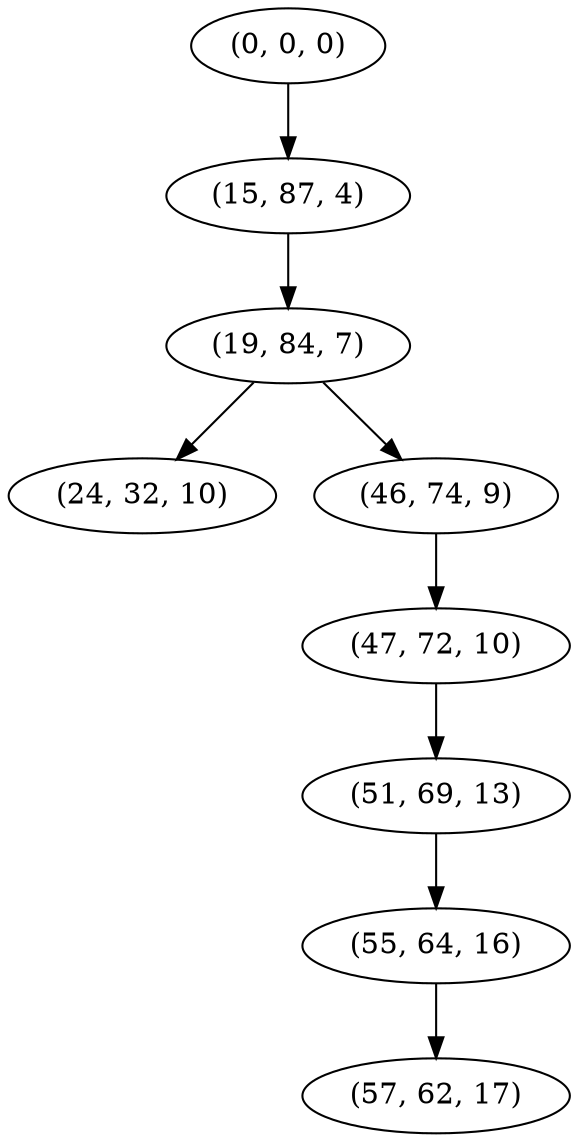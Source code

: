 digraph tree {
    "(0, 0, 0)";
    "(15, 87, 4)";
    "(19, 84, 7)";
    "(24, 32, 10)";
    "(46, 74, 9)";
    "(47, 72, 10)";
    "(51, 69, 13)";
    "(55, 64, 16)";
    "(57, 62, 17)";
    "(0, 0, 0)" -> "(15, 87, 4)";
    "(15, 87, 4)" -> "(19, 84, 7)";
    "(19, 84, 7)" -> "(24, 32, 10)";
    "(19, 84, 7)" -> "(46, 74, 9)";
    "(46, 74, 9)" -> "(47, 72, 10)";
    "(47, 72, 10)" -> "(51, 69, 13)";
    "(51, 69, 13)" -> "(55, 64, 16)";
    "(55, 64, 16)" -> "(57, 62, 17)";
}
